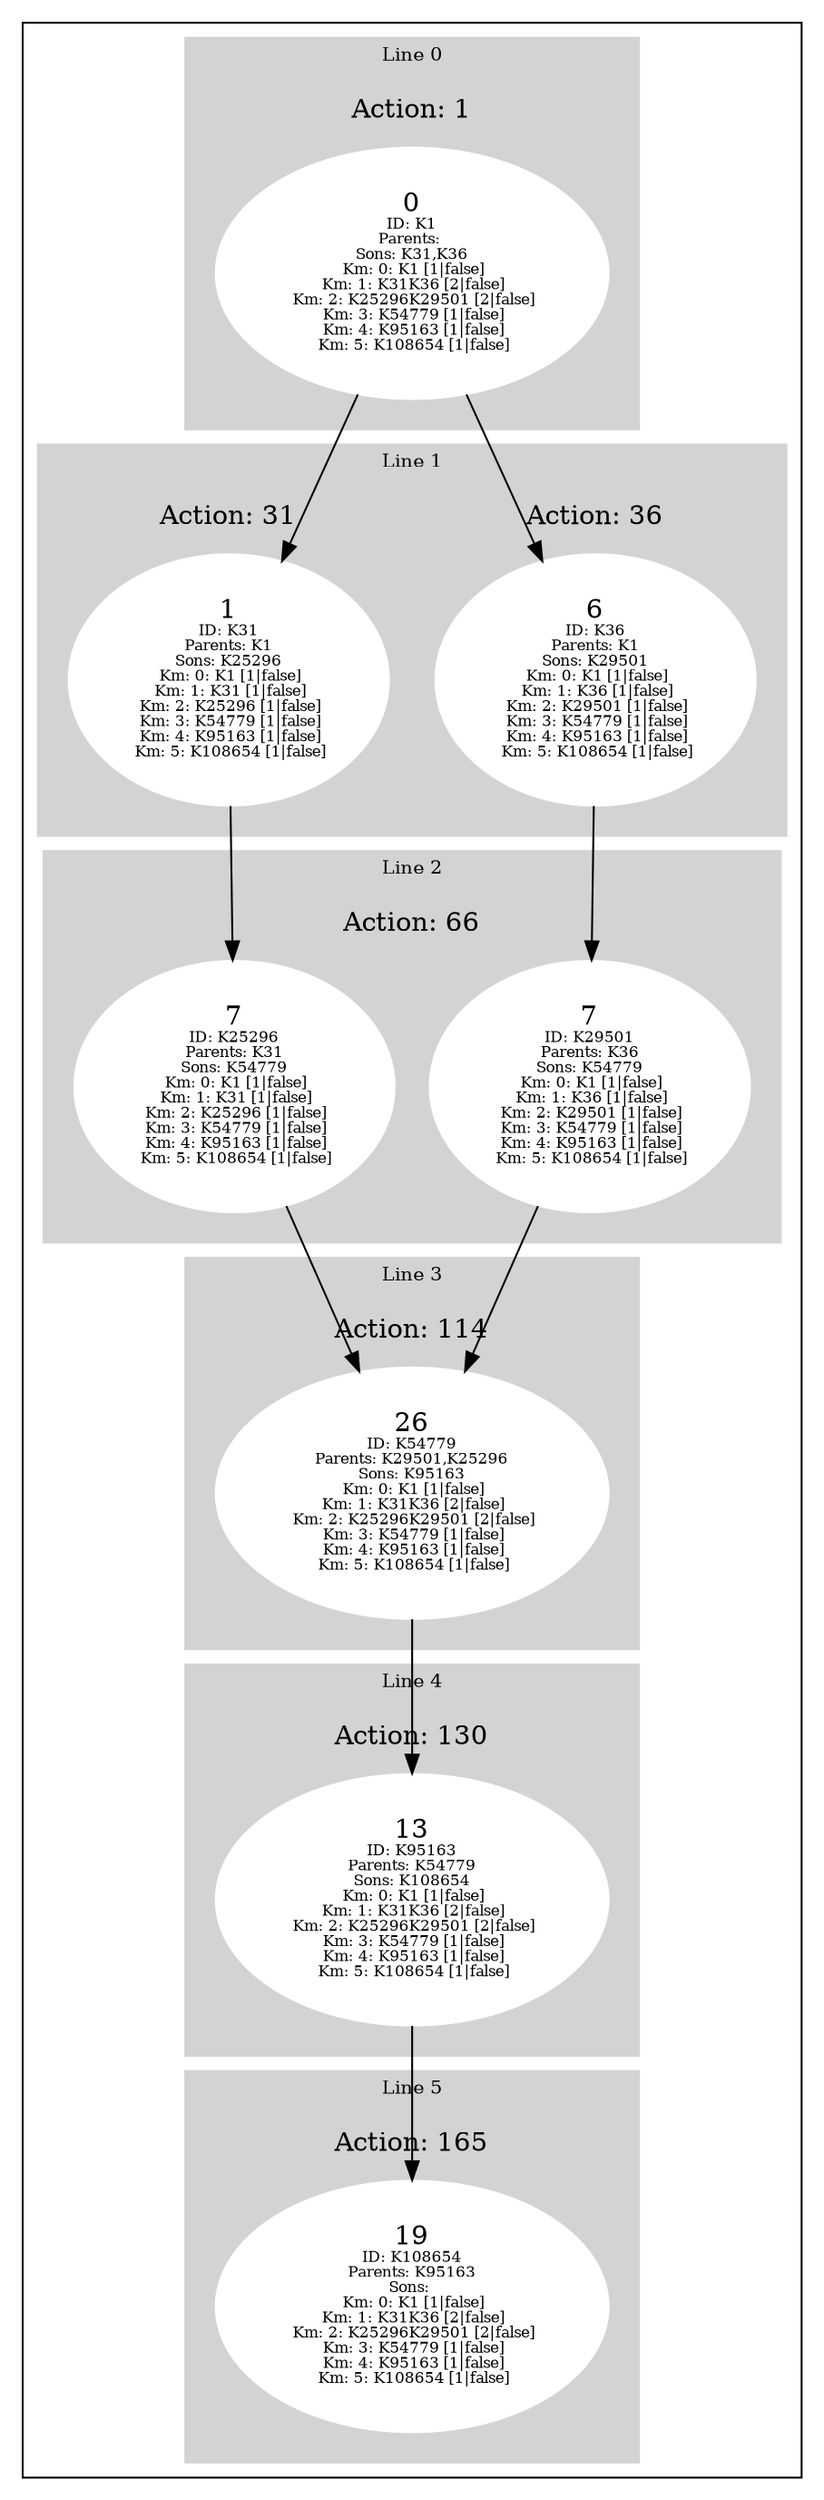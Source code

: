 digraph G {
subgraph cluster_info {
        subgraph cluster_0 {
        style=filled;
        color=lightgrey;
        node [style=filled,color=white];
        subgraph cluster_act_1 {
label = "Action: 1"step_K1 [label=<0<BR /><FONT POINT-SIZE="8">ID: K1</FONT><BR /><FONT POINT-SIZE="8">Parents: </FONT><BR /><FONT POINT-SIZE="8">Sons: K31,K36</FONT><BR /><FONT POINT-SIZE="8"> Km: 0: K1 [1|false]</FONT><BR /><FONT POINT-SIZE="8"> Km: 1: K31K36 [2|false]</FONT><BR /><FONT POINT-SIZE="8"> Km: 2: K25296K29501 [2|false]</FONT><BR /><FONT POINT-SIZE="8"> Km: 3: K54779 [1|false]</FONT><BR /><FONT POINT-SIZE="8"> Km: 4: K95163 [1|false]</FONT><BR /><FONT POINT-SIZE="8"> Km: 5: K108654 [1|false]</FONT>>]
}

        fontsize="10"
        label = "Line 0";
        }

        subgraph cluster_4 {
        style=filled;
        color=lightgrey;
        node [style=filled,color=white];
        subgraph cluster_act_130 {
label = "Action: 130"step_K95163 [label=<13<BR /><FONT POINT-SIZE="8">ID: K95163</FONT><BR /><FONT POINT-SIZE="8">Parents: K54779</FONT><BR /><FONT POINT-SIZE="8">Sons: K108654</FONT><BR /><FONT POINT-SIZE="8"> Km: 0: K1 [1|false]</FONT><BR /><FONT POINT-SIZE="8"> Km: 1: K31K36 [2|false]</FONT><BR /><FONT POINT-SIZE="8"> Km: 2: K25296K29501 [2|false]</FONT><BR /><FONT POINT-SIZE="8"> Km: 3: K54779 [1|false]</FONT><BR /><FONT POINT-SIZE="8"> Km: 4: K95163 [1|false]</FONT><BR /><FONT POINT-SIZE="8"> Km: 5: K108654 [1|false]</FONT>>]
}

        fontsize="10"
        label = "Line 4";
        }

        subgraph cluster_2 {
        style=filled;
        color=lightgrey;
        node [style=filled,color=white];
        subgraph cluster_act_66 {
label = "Action: 66"step_K29501 [label=<7<BR /><FONT POINT-SIZE="8">ID: K29501</FONT><BR /><FONT POINT-SIZE="8">Parents: K36</FONT><BR /><FONT POINT-SIZE="8">Sons: K54779</FONT><BR /><FONT POINT-SIZE="8"> Km: 0: K1 [1|false]</FONT><BR /><FONT POINT-SIZE="8"> Km: 1: K36 [1|false]</FONT><BR /><FONT POINT-SIZE="8"> Km: 2: K29501 [1|false]</FONT><BR /><FONT POINT-SIZE="8"> Km: 3: K54779 [1|false]</FONT><BR /><FONT POINT-SIZE="8"> Km: 4: K95163 [1|false]</FONT><BR /><FONT POINT-SIZE="8"> Km: 5: K108654 [1|false]</FONT>>]
step_K25296 [label=<7<BR /><FONT POINT-SIZE="8">ID: K25296</FONT><BR /><FONT POINT-SIZE="8">Parents: K31</FONT><BR /><FONT POINT-SIZE="8">Sons: K54779</FONT><BR /><FONT POINT-SIZE="8"> Km: 0: K1 [1|false]</FONT><BR /><FONT POINT-SIZE="8"> Km: 1: K31 [1|false]</FONT><BR /><FONT POINT-SIZE="8"> Km: 2: K25296 [1|false]</FONT><BR /><FONT POINT-SIZE="8"> Km: 3: K54779 [1|false]</FONT><BR /><FONT POINT-SIZE="8"> Km: 4: K95163 [1|false]</FONT><BR /><FONT POINT-SIZE="8"> Km: 5: K108654 [1|false]</FONT>>]
}
subgraph cluster_act_66 {
label = "Action: 66"step_K29501 [label=<7<BR /><FONT POINT-SIZE="8">ID: K29501</FONT><BR /><FONT POINT-SIZE="8">Parents: K36</FONT><BR /><FONT POINT-SIZE="8">Sons: K54779</FONT><BR /><FONT POINT-SIZE="8"> Km: 0: K1 [1|false]</FONT><BR /><FONT POINT-SIZE="8"> Km: 1: K36 [1|false]</FONT><BR /><FONT POINT-SIZE="8"> Km: 2: K29501 [1|false]</FONT><BR /><FONT POINT-SIZE="8"> Km: 3: K54779 [1|false]</FONT><BR /><FONT POINT-SIZE="8"> Km: 4: K95163 [1|false]</FONT><BR /><FONT POINT-SIZE="8"> Km: 5: K108654 [1|false]</FONT>>]
step_K25296 [label=<7<BR /><FONT POINT-SIZE="8">ID: K25296</FONT><BR /><FONT POINT-SIZE="8">Parents: K31</FONT><BR /><FONT POINT-SIZE="8">Sons: K54779</FONT><BR /><FONT POINT-SIZE="8"> Km: 0: K1 [1|false]</FONT><BR /><FONT POINT-SIZE="8"> Km: 1: K31 [1|false]</FONT><BR /><FONT POINT-SIZE="8"> Km: 2: K25296 [1|false]</FONT><BR /><FONT POINT-SIZE="8"> Km: 3: K54779 [1|false]</FONT><BR /><FONT POINT-SIZE="8"> Km: 4: K95163 [1|false]</FONT><BR /><FONT POINT-SIZE="8"> Km: 5: K108654 [1|false]</FONT>>]
}

        fontsize="10"
        label = "Line 2";
        }

        subgraph cluster_3 {
        style=filled;
        color=lightgrey;
        node [style=filled,color=white];
        subgraph cluster_act_114 {
label = "Action: 114"step_K54779 [label=<26<BR /><FONT POINT-SIZE="8">ID: K54779</FONT><BR /><FONT POINT-SIZE="8">Parents: K29501,K25296</FONT><BR /><FONT POINT-SIZE="8">Sons: K95163</FONT><BR /><FONT POINT-SIZE="8"> Km: 0: K1 [1|false]</FONT><BR /><FONT POINT-SIZE="8"> Km: 1: K31K36 [2|false]</FONT><BR /><FONT POINT-SIZE="8"> Km: 2: K25296K29501 [2|false]</FONT><BR /><FONT POINT-SIZE="8"> Km: 3: K54779 [1|false]</FONT><BR /><FONT POINT-SIZE="8"> Km: 4: K95163 [1|false]</FONT><BR /><FONT POINT-SIZE="8"> Km: 5: K108654 [1|false]</FONT>>]
}

        fontsize="10"
        label = "Line 3";
        }

        subgraph cluster_5 {
        style=filled;
        color=lightgrey;
        node [style=filled,color=white];
        subgraph cluster_act_165 {
label = "Action: 165"step_K108654 [label=<19<BR /><FONT POINT-SIZE="8">ID: K108654</FONT><BR /><FONT POINT-SIZE="8">Parents: K95163</FONT><BR /><FONT POINT-SIZE="8">Sons: </FONT><BR /><FONT POINT-SIZE="8"> Km: 0: K1 [1|false]</FONT><BR /><FONT POINT-SIZE="8"> Km: 1: K31K36 [2|false]</FONT><BR /><FONT POINT-SIZE="8"> Km: 2: K25296K29501 [2|false]</FONT><BR /><FONT POINT-SIZE="8"> Km: 3: K54779 [1|false]</FONT><BR /><FONT POINT-SIZE="8"> Km: 4: K95163 [1|false]</FONT><BR /><FONT POINT-SIZE="8"> Km: 5: K108654 [1|false]</FONT>>]
}

        fontsize="10"
        label = "Line 5";
        }

        subgraph cluster_1 {
        style=filled;
        color=lightgrey;
        node [style=filled,color=white];
        subgraph cluster_act_31 {
label = "Action: 31"step_K31 [label=<1<BR /><FONT POINT-SIZE="8">ID: K31</FONT><BR /><FONT POINT-SIZE="8">Parents: K1</FONT><BR /><FONT POINT-SIZE="8">Sons: K25296</FONT><BR /><FONT POINT-SIZE="8"> Km: 0: K1 [1|false]</FONT><BR /><FONT POINT-SIZE="8"> Km: 1: K31 [1|false]</FONT><BR /><FONT POINT-SIZE="8"> Km: 2: K25296 [1|false]</FONT><BR /><FONT POINT-SIZE="8"> Km: 3: K54779 [1|false]</FONT><BR /><FONT POINT-SIZE="8"> Km: 4: K95163 [1|false]</FONT><BR /><FONT POINT-SIZE="8"> Km: 5: K108654 [1|false]</FONT>>]
}
subgraph cluster_act_36 {
label = "Action: 36"step_K36 [label=<6<BR /><FONT POINT-SIZE="8">ID: K36</FONT><BR /><FONT POINT-SIZE="8">Parents: K1</FONT><BR /><FONT POINT-SIZE="8">Sons: K29501</FONT><BR /><FONT POINT-SIZE="8"> Km: 0: K1 [1|false]</FONT><BR /><FONT POINT-SIZE="8"> Km: 1: K36 [1|false]</FONT><BR /><FONT POINT-SIZE="8"> Km: 2: K29501 [1|false]</FONT><BR /><FONT POINT-SIZE="8"> Km: 3: K54779 [1|false]</FONT><BR /><FONT POINT-SIZE="8"> Km: 4: K95163 [1|false]</FONT><BR /><FONT POINT-SIZE="8"> Km: 5: K108654 [1|false]</FONT>>]
}

        fontsize="10"
        label = "Line 1";
        }
step_K31 -> step_K25296; 
step_K25296 -> step_K54779; 
step_K1 -> step_K36; 
step_K95163 -> step_K108654; 
step_K1 -> step_K31; 
step_K29501 -> step_K54779; 
step_K54779 -> step_K95163; 
step_K36 -> step_K29501; 
}}